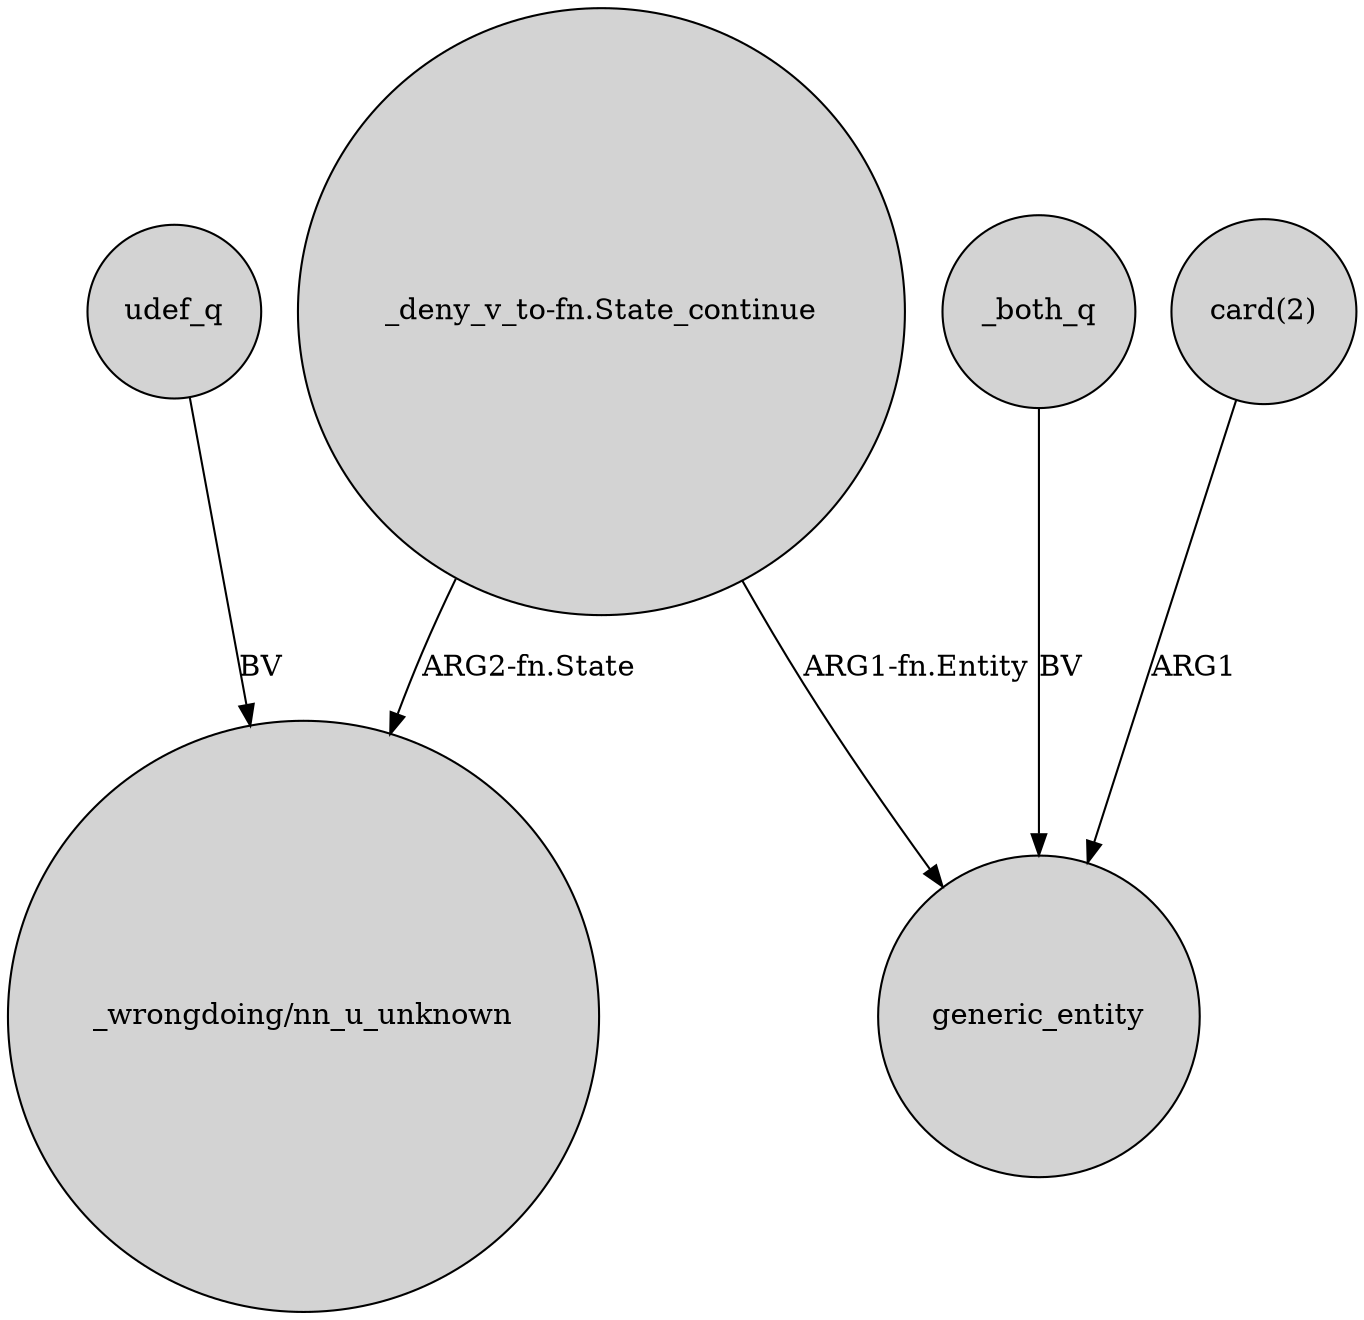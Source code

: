 digraph {
	node [shape=circle style=filled]
	udef_q -> "_wrongdoing/nn_u_unknown" [label=BV]
	"_deny_v_to-fn.State_continue" -> "_wrongdoing/nn_u_unknown" [label="ARG2-fn.State"]
	"_deny_v_to-fn.State_continue" -> generic_entity [label="ARG1-fn.Entity"]
	_both_q -> generic_entity [label=BV]
	"card(2)" -> generic_entity [label=ARG1]
}
